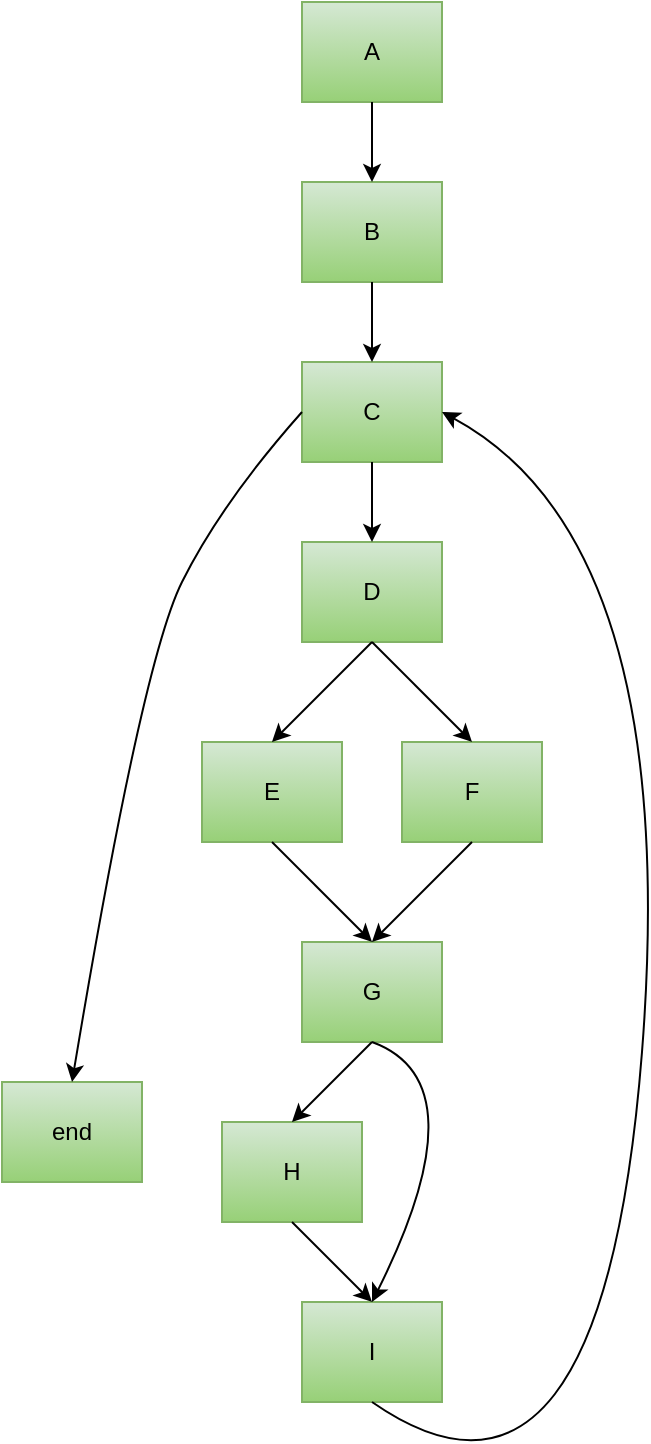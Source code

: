 <mxfile version="22.1.2" type="device">
  <diagram name="Sida-1" id="JEujTZ51ZRVTLUZ3mpUW">
    <mxGraphModel dx="613" dy="721" grid="1" gridSize="10" guides="1" tooltips="1" connect="1" arrows="1" fold="1" page="1" pageScale="1" pageWidth="827" pageHeight="1169" math="0" shadow="0">
      <root>
        <mxCell id="0" />
        <mxCell id="1" parent="0" />
        <mxCell id="Yuhu-ba16TraoCEIAbDS-1" value="A" style="rounded=0;whiteSpace=wrap;html=1;fillColor=#d5e8d4;strokeColor=#82b366;gradientColor=#97d077;" vertex="1" parent="1">
          <mxGeometry x="190" y="80" width="70" height="50" as="geometry" />
        </mxCell>
        <mxCell id="Yuhu-ba16TraoCEIAbDS-2" value="B" style="rounded=0;whiteSpace=wrap;html=1;fillColor=#d5e8d4;gradientColor=#97d077;strokeColor=#82b366;" vertex="1" parent="1">
          <mxGeometry x="190" y="170" width="70" height="50" as="geometry" />
        </mxCell>
        <mxCell id="Yuhu-ba16TraoCEIAbDS-3" value="C" style="rounded=0;whiteSpace=wrap;html=1;fillColor=#d5e8d4;gradientColor=#97d077;strokeColor=#82b366;" vertex="1" parent="1">
          <mxGeometry x="190" y="260" width="70" height="50" as="geometry" />
        </mxCell>
        <mxCell id="Yuhu-ba16TraoCEIAbDS-4" value="D" style="rounded=0;whiteSpace=wrap;html=1;fillColor=#d5e8d4;gradientColor=#97d077;strokeColor=#82b366;" vertex="1" parent="1">
          <mxGeometry x="190" y="350" width="70" height="50" as="geometry" />
        </mxCell>
        <mxCell id="Yuhu-ba16TraoCEIAbDS-5" value="E" style="rounded=0;whiteSpace=wrap;html=1;fillColor=#d5e8d4;gradientColor=#97d077;strokeColor=#82b366;" vertex="1" parent="1">
          <mxGeometry x="140" y="450" width="70" height="50" as="geometry" />
        </mxCell>
        <mxCell id="Yuhu-ba16TraoCEIAbDS-6" value="F" style="rounded=0;whiteSpace=wrap;html=1;fillColor=#d5e8d4;gradientColor=#97d077;strokeColor=#82b366;" vertex="1" parent="1">
          <mxGeometry x="240" y="450" width="70" height="50" as="geometry" />
        </mxCell>
        <mxCell id="Yuhu-ba16TraoCEIAbDS-7" value="G" style="rounded=0;whiteSpace=wrap;html=1;fillColor=#d5e8d4;gradientColor=#97d077;strokeColor=#82b366;" vertex="1" parent="1">
          <mxGeometry x="190" y="550" width="70" height="50" as="geometry" />
        </mxCell>
        <mxCell id="Yuhu-ba16TraoCEIAbDS-8" value="H" style="rounded=0;whiteSpace=wrap;html=1;fillColor=#d5e8d4;gradientColor=#97d077;strokeColor=#82b366;" vertex="1" parent="1">
          <mxGeometry x="150" y="640" width="70" height="50" as="geometry" />
        </mxCell>
        <mxCell id="Yuhu-ba16TraoCEIAbDS-9" value="I" style="rounded=0;whiteSpace=wrap;html=1;fillColor=#d5e8d4;gradientColor=#97d077;strokeColor=#82b366;" vertex="1" parent="1">
          <mxGeometry x="190" y="730" width="70" height="50" as="geometry" />
        </mxCell>
        <mxCell id="Yuhu-ba16TraoCEIAbDS-10" value="end" style="rounded=0;whiteSpace=wrap;html=1;fillColor=#d5e8d4;gradientColor=#97d077;strokeColor=#82b366;" vertex="1" parent="1">
          <mxGeometry x="40" y="620" width="70" height="50" as="geometry" />
        </mxCell>
        <mxCell id="Yuhu-ba16TraoCEIAbDS-11" value="" style="curved=1;endArrow=classic;html=1;rounded=0;entryX=0.5;entryY=0;entryDx=0;entryDy=0;exitX=0;exitY=0.5;exitDx=0;exitDy=0;" edge="1" parent="1" source="Yuhu-ba16TraoCEIAbDS-3" target="Yuhu-ba16TraoCEIAbDS-10">
          <mxGeometry width="50" height="50" relative="1" as="geometry">
            <mxPoint x="170" y="450" as="sourcePoint" />
            <mxPoint x="220" y="400" as="targetPoint" />
            <Array as="points">
              <mxPoint x="150" y="330" />
              <mxPoint x="110" y="410" />
            </Array>
          </mxGeometry>
        </mxCell>
        <mxCell id="Yuhu-ba16TraoCEIAbDS-12" value="" style="endArrow=classic;html=1;rounded=0;entryX=0.5;entryY=0;entryDx=0;entryDy=0;exitX=0.5;exitY=1;exitDx=0;exitDy=0;" edge="1" parent="1" source="Yuhu-ba16TraoCEIAbDS-1" target="Yuhu-ba16TraoCEIAbDS-2">
          <mxGeometry width="50" height="50" relative="1" as="geometry">
            <mxPoint x="210" y="290" as="sourcePoint" />
            <mxPoint x="260" y="240" as="targetPoint" />
          </mxGeometry>
        </mxCell>
        <mxCell id="Yuhu-ba16TraoCEIAbDS-13" value="" style="endArrow=classic;html=1;rounded=0;entryX=0.5;entryY=0;entryDx=0;entryDy=0;exitX=0.5;exitY=1;exitDx=0;exitDy=0;" edge="1" parent="1" source="Yuhu-ba16TraoCEIAbDS-2" target="Yuhu-ba16TraoCEIAbDS-3">
          <mxGeometry width="50" height="50" relative="1" as="geometry">
            <mxPoint x="224.66" y="220" as="sourcePoint" />
            <mxPoint x="224.66" y="260" as="targetPoint" />
          </mxGeometry>
        </mxCell>
        <mxCell id="Yuhu-ba16TraoCEIAbDS-14" value="" style="endArrow=classic;html=1;rounded=0;exitX=0.5;exitY=1;exitDx=0;exitDy=0;entryX=0.5;entryY=0;entryDx=0;entryDy=0;" edge="1" parent="1" source="Yuhu-ba16TraoCEIAbDS-3" target="Yuhu-ba16TraoCEIAbDS-4">
          <mxGeometry width="50" height="50" relative="1" as="geometry">
            <mxPoint x="210" y="550" as="sourcePoint" />
            <mxPoint x="260" y="500" as="targetPoint" />
          </mxGeometry>
        </mxCell>
        <mxCell id="Yuhu-ba16TraoCEIAbDS-15" value="" style="endArrow=classic;html=1;rounded=0;exitX=0.5;exitY=1;exitDx=0;exitDy=0;entryX=0.5;entryY=0;entryDx=0;entryDy=0;" edge="1" parent="1" source="Yuhu-ba16TraoCEIAbDS-4" target="Yuhu-ba16TraoCEIAbDS-6">
          <mxGeometry width="50" height="50" relative="1" as="geometry">
            <mxPoint x="210" y="550" as="sourcePoint" />
            <mxPoint x="260" y="500" as="targetPoint" />
          </mxGeometry>
        </mxCell>
        <mxCell id="Yuhu-ba16TraoCEIAbDS-16" value="" style="endArrow=classic;html=1;rounded=0;entryX=0.5;entryY=0;entryDx=0;entryDy=0;exitX=0.5;exitY=1;exitDx=0;exitDy=0;" edge="1" parent="1" source="Yuhu-ba16TraoCEIAbDS-4" target="Yuhu-ba16TraoCEIAbDS-5">
          <mxGeometry width="50" height="50" relative="1" as="geometry">
            <mxPoint x="210" y="550" as="sourcePoint" />
            <mxPoint x="260" y="500" as="targetPoint" />
          </mxGeometry>
        </mxCell>
        <mxCell id="Yuhu-ba16TraoCEIAbDS-17" value="" style="endArrow=classic;html=1;rounded=0;exitX=0.5;exitY=1;exitDx=0;exitDy=0;entryX=0.5;entryY=0;entryDx=0;entryDy=0;" edge="1" parent="1" source="Yuhu-ba16TraoCEIAbDS-5" target="Yuhu-ba16TraoCEIAbDS-7">
          <mxGeometry width="50" height="50" relative="1" as="geometry">
            <mxPoint x="210" y="550" as="sourcePoint" />
            <mxPoint x="260" y="500" as="targetPoint" />
          </mxGeometry>
        </mxCell>
        <mxCell id="Yuhu-ba16TraoCEIAbDS-18" value="" style="endArrow=classic;html=1;rounded=0;exitX=0.5;exitY=1;exitDx=0;exitDy=0;entryX=0.5;entryY=0;entryDx=0;entryDy=0;" edge="1" parent="1" source="Yuhu-ba16TraoCEIAbDS-6" target="Yuhu-ba16TraoCEIAbDS-7">
          <mxGeometry width="50" height="50" relative="1" as="geometry">
            <mxPoint x="210" y="550" as="sourcePoint" />
            <mxPoint x="290" y="550" as="targetPoint" />
          </mxGeometry>
        </mxCell>
        <mxCell id="Yuhu-ba16TraoCEIAbDS-19" value="" style="endArrow=classic;html=1;rounded=0;entryX=0.5;entryY=0;entryDx=0;entryDy=0;exitX=0.5;exitY=1;exitDx=0;exitDy=0;" edge="1" parent="1" source="Yuhu-ba16TraoCEIAbDS-7" target="Yuhu-ba16TraoCEIAbDS-8">
          <mxGeometry width="50" height="50" relative="1" as="geometry">
            <mxPoint x="250" y="610" as="sourcePoint" />
            <mxPoint x="300" y="560" as="targetPoint" />
          </mxGeometry>
        </mxCell>
        <mxCell id="Yuhu-ba16TraoCEIAbDS-20" value="" style="curved=1;endArrow=classic;html=1;rounded=0;exitX=0.5;exitY=1;exitDx=0;exitDy=0;entryX=0.5;entryY=0;entryDx=0;entryDy=0;" edge="1" parent="1" source="Yuhu-ba16TraoCEIAbDS-7" target="Yuhu-ba16TraoCEIAbDS-9">
          <mxGeometry width="50" height="50" relative="1" as="geometry">
            <mxPoint x="250" y="610" as="sourcePoint" />
            <mxPoint x="300" y="560" as="targetPoint" />
            <Array as="points">
              <mxPoint x="280" y="620" />
            </Array>
          </mxGeometry>
        </mxCell>
        <mxCell id="Yuhu-ba16TraoCEIAbDS-21" value="" style="endArrow=classic;html=1;rounded=0;exitX=0.5;exitY=1;exitDx=0;exitDy=0;entryX=0.5;entryY=0;entryDx=0;entryDy=0;" edge="1" parent="1" source="Yuhu-ba16TraoCEIAbDS-8" target="Yuhu-ba16TraoCEIAbDS-9">
          <mxGeometry width="50" height="50" relative="1" as="geometry">
            <mxPoint x="250" y="610" as="sourcePoint" />
            <mxPoint x="300" y="560" as="targetPoint" />
          </mxGeometry>
        </mxCell>
        <mxCell id="Yuhu-ba16TraoCEIAbDS-22" value="" style="curved=1;endArrow=classic;html=1;rounded=0;entryX=1;entryY=0.5;entryDx=0;entryDy=0;exitX=0.5;exitY=1;exitDx=0;exitDy=0;" edge="1" parent="1" source="Yuhu-ba16TraoCEIAbDS-9" target="Yuhu-ba16TraoCEIAbDS-3">
          <mxGeometry width="50" height="50" relative="1" as="geometry">
            <mxPoint x="310" y="470" as="sourcePoint" />
            <mxPoint x="360" y="420" as="targetPoint" />
            <Array as="points">
              <mxPoint x="340" y="860" />
              <mxPoint x="380" y="350" />
            </Array>
          </mxGeometry>
        </mxCell>
      </root>
    </mxGraphModel>
  </diagram>
</mxfile>
